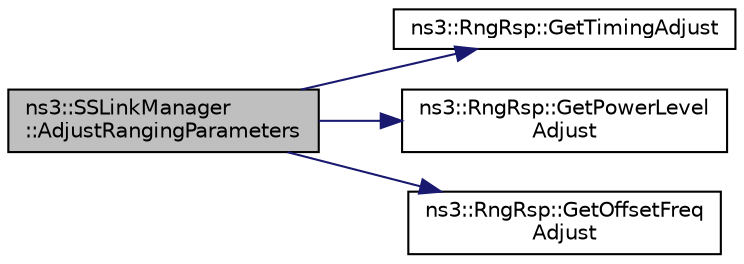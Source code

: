 digraph "ns3::SSLinkManager::AdjustRangingParameters"
{
  edge [fontname="Helvetica",fontsize="10",labelfontname="Helvetica",labelfontsize="10"];
  node [fontname="Helvetica",fontsize="10",shape=record];
  rankdir="LR";
  Node1 [label="ns3::SSLinkManager\l::AdjustRangingParameters",height=0.2,width=0.4,color="black", fillcolor="grey75", style="filled", fontcolor="black"];
  Node1 -> Node2 [color="midnightblue",fontsize="10",style="solid"];
  Node2 [label="ns3::RngRsp::GetTimingAdjust",height=0.2,width=0.4,color="black", fillcolor="white", style="filled",URL="$d5/d34/classns3_1_1RngRsp.html#ac245c69e8a03cc486b9478e34e2e51c0"];
  Node1 -> Node3 [color="midnightblue",fontsize="10",style="solid"];
  Node3 [label="ns3::RngRsp::GetPowerLevel\lAdjust",height=0.2,width=0.4,color="black", fillcolor="white", style="filled",URL="$d5/d34/classns3_1_1RngRsp.html#a17110063cde50f861bc5f9f20c8afb33"];
  Node1 -> Node4 [color="midnightblue",fontsize="10",style="solid"];
  Node4 [label="ns3::RngRsp::GetOffsetFreq\lAdjust",height=0.2,width=0.4,color="black", fillcolor="white", style="filled",URL="$d5/d34/classns3_1_1RngRsp.html#afc06a53d1d91db8adfa485a436fa425f"];
}
